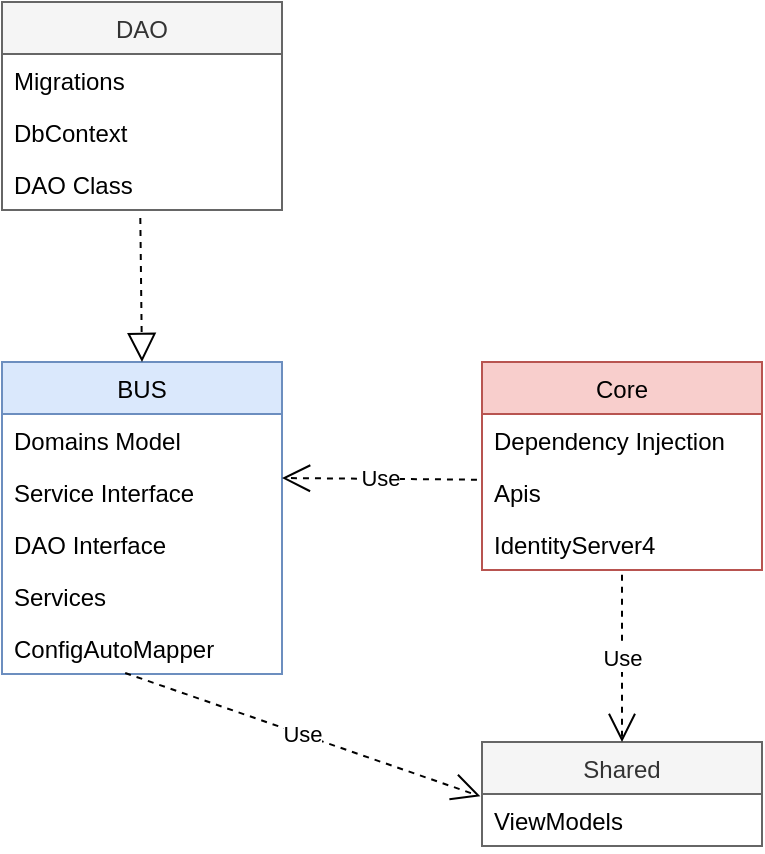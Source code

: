 <mxfile version="14.5.7" type="device"><diagram id="viORK9pkX6B54ueqZI8U" name="Page-1"><mxGraphModel dx="1145" dy="662" grid="1" gridSize="10" guides="1" tooltips="1" connect="1" arrows="1" fold="1" page="1" pageScale="1" pageWidth="850" pageHeight="1100" math="0" shadow="0"><root><mxCell id="0"/><mxCell id="1" parent="0"/><mxCell id="wZLVQ4G5PLwrAUiu1VLJ-2" value="BUS" style="swimlane;fontStyle=0;childLayout=stackLayout;horizontal=1;startSize=26;fillColor=#dae8fc;horizontalStack=0;resizeParent=1;resizeParentMax=0;resizeLast=0;collapsible=1;marginBottom=0;strokeColor=#6c8ebf;" vertex="1" parent="1"><mxGeometry x="80" y="220" width="140" height="156" as="geometry"/></mxCell><mxCell id="wZLVQ4G5PLwrAUiu1VLJ-19" value="Domains Model" style="text;strokeColor=none;fillColor=none;align=left;verticalAlign=top;spacingLeft=4;spacingRight=4;overflow=hidden;rotatable=0;points=[[0,0.5],[1,0.5]];portConstraint=eastwest;" vertex="1" parent="wZLVQ4G5PLwrAUiu1VLJ-2"><mxGeometry y="26" width="140" height="26" as="geometry"/></mxCell><mxCell id="wZLVQ4G5PLwrAUiu1VLJ-3" value="Service Interface" style="text;strokeColor=none;fillColor=none;align=left;verticalAlign=top;spacingLeft=4;spacingRight=4;overflow=hidden;rotatable=0;points=[[0,0.5],[1,0.5]];portConstraint=eastwest;" vertex="1" parent="wZLVQ4G5PLwrAUiu1VLJ-2"><mxGeometry y="52" width="140" height="26" as="geometry"/></mxCell><mxCell id="wZLVQ4G5PLwrAUiu1VLJ-4" value="DAO Interface" style="text;strokeColor=none;fillColor=none;align=left;verticalAlign=top;spacingLeft=4;spacingRight=4;overflow=hidden;rotatable=0;points=[[0,0.5],[1,0.5]];portConstraint=eastwest;" vertex="1" parent="wZLVQ4G5PLwrAUiu1VLJ-2"><mxGeometry y="78" width="140" height="26" as="geometry"/></mxCell><mxCell id="wZLVQ4G5PLwrAUiu1VLJ-5" value="Services" style="text;strokeColor=none;fillColor=none;align=left;verticalAlign=top;spacingLeft=4;spacingRight=4;overflow=hidden;rotatable=0;points=[[0,0.5],[1,0.5]];portConstraint=eastwest;" vertex="1" parent="wZLVQ4G5PLwrAUiu1VLJ-2"><mxGeometry y="104" width="140" height="26" as="geometry"/></mxCell><mxCell id="wZLVQ4G5PLwrAUiu1VLJ-18" value="ConfigAutoMapper" style="text;strokeColor=none;fillColor=none;align=left;verticalAlign=top;spacingLeft=4;spacingRight=4;overflow=hidden;rotatable=0;points=[[0,0.5],[1,0.5]];portConstraint=eastwest;" vertex="1" parent="wZLVQ4G5PLwrAUiu1VLJ-2"><mxGeometry y="130" width="140" height="26" as="geometry"/></mxCell><mxCell id="wZLVQ4G5PLwrAUiu1VLJ-6" value="DAO" style="swimlane;fontStyle=0;childLayout=stackLayout;horizontal=1;startSize=26;fillColor=#f5f5f5;horizontalStack=0;resizeParent=1;resizeParentMax=0;resizeLast=0;collapsible=1;marginBottom=0;strokeColor=#666666;fontColor=#333333;" vertex="1" parent="1"><mxGeometry x="80" y="40" width="140" height="104" as="geometry"/></mxCell><mxCell id="wZLVQ4G5PLwrAUiu1VLJ-7" value="Migrations" style="text;strokeColor=none;fillColor=none;align=left;verticalAlign=top;spacingLeft=4;spacingRight=4;overflow=hidden;rotatable=0;points=[[0,0.5],[1,0.5]];portConstraint=eastwest;" vertex="1" parent="wZLVQ4G5PLwrAUiu1VLJ-6"><mxGeometry y="26" width="140" height="26" as="geometry"/></mxCell><mxCell id="wZLVQ4G5PLwrAUiu1VLJ-8" value="DbContext" style="text;strokeColor=none;fillColor=none;align=left;verticalAlign=top;spacingLeft=4;spacingRight=4;overflow=hidden;rotatable=0;points=[[0,0.5],[1,0.5]];portConstraint=eastwest;" vertex="1" parent="wZLVQ4G5PLwrAUiu1VLJ-6"><mxGeometry y="52" width="140" height="26" as="geometry"/></mxCell><mxCell id="wZLVQ4G5PLwrAUiu1VLJ-9" value="DAO Class" style="text;strokeColor=none;fillColor=none;align=left;verticalAlign=top;spacingLeft=4;spacingRight=4;overflow=hidden;rotatable=0;points=[[0,0.5],[1,0.5]];portConstraint=eastwest;" vertex="1" parent="wZLVQ4G5PLwrAUiu1VLJ-6"><mxGeometry y="78" width="140" height="26" as="geometry"/></mxCell><mxCell id="wZLVQ4G5PLwrAUiu1VLJ-10" value="Core" style="swimlane;fontStyle=0;childLayout=stackLayout;horizontal=1;startSize=26;fillColor=#f8cecc;horizontalStack=0;resizeParent=1;resizeParentMax=0;resizeLast=0;collapsible=1;marginBottom=0;strokeColor=#b85450;" vertex="1" parent="1"><mxGeometry x="320" y="220" width="140" height="104" as="geometry"/></mxCell><mxCell id="wZLVQ4G5PLwrAUiu1VLJ-11" value="Dependency Injection" style="text;strokeColor=none;fillColor=none;align=left;verticalAlign=top;spacingLeft=4;spacingRight=4;overflow=hidden;rotatable=0;points=[[0,0.5],[1,0.5]];portConstraint=eastwest;" vertex="1" parent="wZLVQ4G5PLwrAUiu1VLJ-10"><mxGeometry y="26" width="140" height="26" as="geometry"/></mxCell><mxCell id="wZLVQ4G5PLwrAUiu1VLJ-12" value="Apis" style="text;strokeColor=none;fillColor=none;align=left;verticalAlign=top;spacingLeft=4;spacingRight=4;overflow=hidden;rotatable=0;points=[[0,0.5],[1,0.5]];portConstraint=eastwest;" vertex="1" parent="wZLVQ4G5PLwrAUiu1VLJ-10"><mxGeometry y="52" width="140" height="26" as="geometry"/></mxCell><mxCell id="wZLVQ4G5PLwrAUiu1VLJ-13" value="IdentityServer4" style="text;strokeColor=none;fillColor=none;align=left;verticalAlign=top;spacingLeft=4;spacingRight=4;overflow=hidden;rotatable=0;points=[[0,0.5],[1,0.5]];portConstraint=eastwest;" vertex="1" parent="wZLVQ4G5PLwrAUiu1VLJ-10"><mxGeometry y="78" width="140" height="26" as="geometry"/></mxCell><mxCell id="wZLVQ4G5PLwrAUiu1VLJ-14" value="Shared" style="swimlane;fontStyle=0;childLayout=stackLayout;horizontal=1;startSize=26;fillColor=#f5f5f5;horizontalStack=0;resizeParent=1;resizeParentMax=0;resizeLast=0;collapsible=1;marginBottom=0;strokeColor=#666666;fontColor=#333333;" vertex="1" parent="1"><mxGeometry x="320" y="410" width="140" height="52" as="geometry"/></mxCell><mxCell id="wZLVQ4G5PLwrAUiu1VLJ-15" value="ViewModels" style="text;strokeColor=none;fillColor=none;align=left;verticalAlign=top;spacingLeft=4;spacingRight=4;overflow=hidden;rotatable=0;points=[[0,0.5],[1,0.5]];portConstraint=eastwest;" vertex="1" parent="wZLVQ4G5PLwrAUiu1VLJ-14"><mxGeometry y="26" width="140" height="26" as="geometry"/></mxCell><mxCell id="wZLVQ4G5PLwrAUiu1VLJ-21" value="" style="endArrow=block;dashed=1;endFill=0;endSize=12;html=1;exitX=0.494;exitY=1.154;exitDx=0;exitDy=0;exitPerimeter=0;entryX=0.5;entryY=0;entryDx=0;entryDy=0;" edge="1" parent="1" source="wZLVQ4G5PLwrAUiu1VLJ-9" target="wZLVQ4G5PLwrAUiu1VLJ-2"><mxGeometry width="160" relative="1" as="geometry"><mxPoint x="340" y="290" as="sourcePoint"/><mxPoint x="500" y="290" as="targetPoint"/></mxGeometry></mxCell><mxCell id="wZLVQ4G5PLwrAUiu1VLJ-22" value="Use" style="endArrow=open;endSize=12;dashed=1;html=1;exitX=0.5;exitY=1.09;exitDx=0;exitDy=0;entryX=0.5;entryY=0;entryDx=0;entryDy=0;exitPerimeter=0;" edge="1" parent="1" source="wZLVQ4G5PLwrAUiu1VLJ-13" target="wZLVQ4G5PLwrAUiu1VLJ-14"><mxGeometry width="160" relative="1" as="geometry"><mxPoint x="230" y="295.0" as="sourcePoint"/><mxPoint x="330" y="295.0" as="targetPoint"/></mxGeometry></mxCell><mxCell id="wZLVQ4G5PLwrAUiu1VLJ-20" value="Use" style="endArrow=open;endSize=12;dashed=1;html=1;exitX=-0.018;exitY=0.263;exitDx=0;exitDy=0;entryX=1;entryY=0.231;entryDx=0;entryDy=0;exitPerimeter=0;entryPerimeter=0;" edge="1" parent="1" source="wZLVQ4G5PLwrAUiu1VLJ-12" target="wZLVQ4G5PLwrAUiu1VLJ-3"><mxGeometry width="160" relative="1" as="geometry"><mxPoint x="340" y="290" as="sourcePoint"/><mxPoint x="500" y="290" as="targetPoint"/></mxGeometry></mxCell><mxCell id="wZLVQ4G5PLwrAUiu1VLJ-23" value="Use" style="endArrow=open;endSize=12;dashed=1;html=1;entryX=-0.006;entryY=0.045;entryDx=0;entryDy=0;entryPerimeter=0;exitX=0.44;exitY=0.981;exitDx=0;exitDy=0;exitPerimeter=0;" edge="1" parent="1" source="wZLVQ4G5PLwrAUiu1VLJ-18" target="wZLVQ4G5PLwrAUiu1VLJ-15"><mxGeometry width="160" relative="1" as="geometry"><mxPoint x="150" y="370" as="sourcePoint"/><mxPoint x="232.52" y="312.16" as="targetPoint"/></mxGeometry></mxCell></root></mxGraphModel></diagram></mxfile>